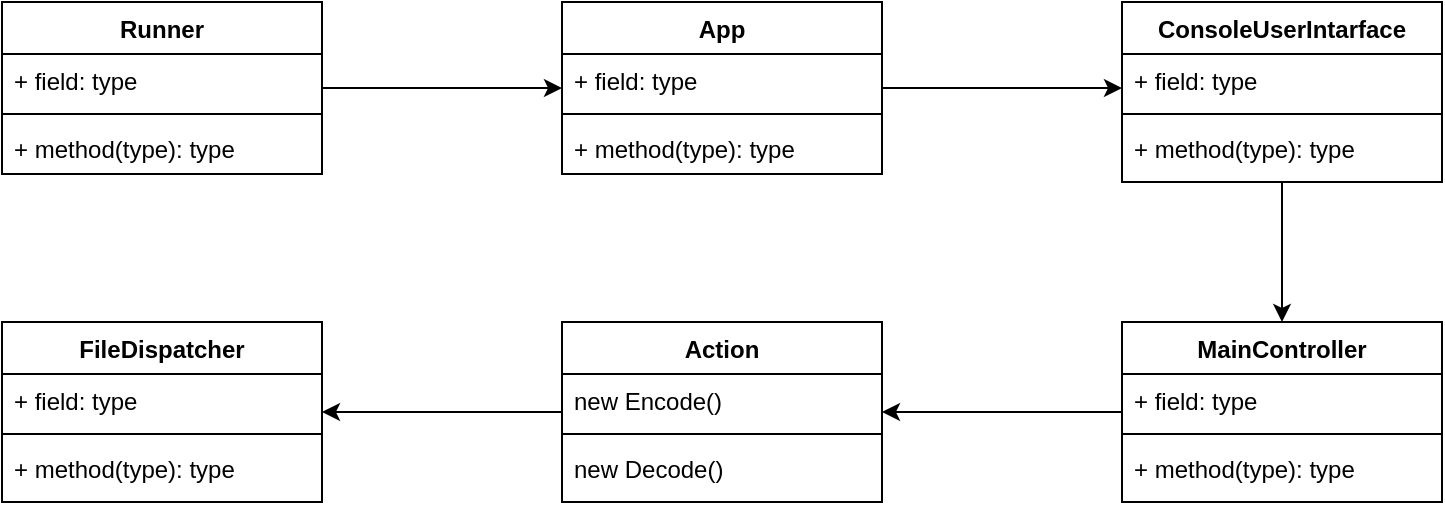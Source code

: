 <mxfile version="24.2.2" type="device">
  <diagram name="Страница — 1" id="YujOe0qk9cHqiH8pu9BH">
    <mxGraphModel dx="1221" dy="618" grid="1" gridSize="10" guides="1" tooltips="1" connect="1" arrows="1" fold="1" page="1" pageScale="1" pageWidth="827" pageHeight="1169" math="0" shadow="0">
      <root>
        <mxCell id="0" />
        <mxCell id="1" parent="0" />
        <mxCell id="iB1iL0QSMlrKqW73zvC8-24" value="" style="edgeStyle=orthogonalEdgeStyle;rounded=0;orthogonalLoop=1;jettySize=auto;html=1;" parent="1" source="iB1iL0QSMlrKqW73zvC8-16" target="iB1iL0QSMlrKqW73zvC8-20" edge="1">
          <mxGeometry relative="1" as="geometry" />
        </mxCell>
        <mxCell id="iB1iL0QSMlrKqW73zvC8-16" value="Runner" style="swimlane;fontStyle=1;align=center;verticalAlign=top;childLayout=stackLayout;horizontal=1;startSize=26;horizontalStack=0;resizeParent=1;resizeParentMax=0;resizeLast=0;collapsible=1;marginBottom=0;whiteSpace=wrap;html=1;" parent="1" vertex="1">
          <mxGeometry x="40" y="40" width="160" height="86" as="geometry" />
        </mxCell>
        <mxCell id="iB1iL0QSMlrKqW73zvC8-17" value="+ field: type" style="text;strokeColor=none;fillColor=none;align=left;verticalAlign=top;spacingLeft=4;spacingRight=4;overflow=hidden;rotatable=0;points=[[0,0.5],[1,0.5]];portConstraint=eastwest;whiteSpace=wrap;html=1;" parent="iB1iL0QSMlrKqW73zvC8-16" vertex="1">
          <mxGeometry y="26" width="160" height="26" as="geometry" />
        </mxCell>
        <mxCell id="iB1iL0QSMlrKqW73zvC8-18" value="" style="line;strokeWidth=1;fillColor=none;align=left;verticalAlign=middle;spacingTop=-1;spacingLeft=3;spacingRight=3;rotatable=0;labelPosition=right;points=[];portConstraint=eastwest;strokeColor=inherit;" parent="iB1iL0QSMlrKqW73zvC8-16" vertex="1">
          <mxGeometry y="52" width="160" height="8" as="geometry" />
        </mxCell>
        <mxCell id="iB1iL0QSMlrKqW73zvC8-19" value="+ method(type): type" style="text;strokeColor=none;fillColor=none;align=left;verticalAlign=top;spacingLeft=4;spacingRight=4;overflow=hidden;rotatable=0;points=[[0,0.5],[1,0.5]];portConstraint=eastwest;whiteSpace=wrap;html=1;" parent="iB1iL0QSMlrKqW73zvC8-16" vertex="1">
          <mxGeometry y="60" width="160" height="26" as="geometry" />
        </mxCell>
        <mxCell id="iB1iL0QSMlrKqW73zvC8-29" value="" style="edgeStyle=orthogonalEdgeStyle;rounded=0;orthogonalLoop=1;jettySize=auto;html=1;" parent="1" source="iB1iL0QSMlrKqW73zvC8-20" target="iB1iL0QSMlrKqW73zvC8-25" edge="1">
          <mxGeometry relative="1" as="geometry">
            <Array as="points">
              <mxPoint x="570" y="83" />
              <mxPoint x="570" y="83" />
            </Array>
          </mxGeometry>
        </mxCell>
        <mxCell id="iB1iL0QSMlrKqW73zvC8-20" value="App" style="swimlane;fontStyle=1;align=center;verticalAlign=top;childLayout=stackLayout;horizontal=1;startSize=26;horizontalStack=0;resizeParent=1;resizeParentMax=0;resizeLast=0;collapsible=1;marginBottom=0;whiteSpace=wrap;html=1;" parent="1" vertex="1">
          <mxGeometry x="320" y="40" width="160" height="86" as="geometry" />
        </mxCell>
        <mxCell id="iB1iL0QSMlrKqW73zvC8-21" value="+ field: type" style="text;strokeColor=none;fillColor=none;align=left;verticalAlign=top;spacingLeft=4;spacingRight=4;overflow=hidden;rotatable=0;points=[[0,0.5],[1,0.5]];portConstraint=eastwest;whiteSpace=wrap;html=1;" parent="iB1iL0QSMlrKqW73zvC8-20" vertex="1">
          <mxGeometry y="26" width="160" height="26" as="geometry" />
        </mxCell>
        <mxCell id="iB1iL0QSMlrKqW73zvC8-22" value="" style="line;strokeWidth=1;fillColor=none;align=left;verticalAlign=middle;spacingTop=-1;spacingLeft=3;spacingRight=3;rotatable=0;labelPosition=right;points=[];portConstraint=eastwest;strokeColor=inherit;" parent="iB1iL0QSMlrKqW73zvC8-20" vertex="1">
          <mxGeometry y="52" width="160" height="8" as="geometry" />
        </mxCell>
        <mxCell id="iB1iL0QSMlrKqW73zvC8-23" value="+ method(type): type" style="text;strokeColor=none;fillColor=none;align=left;verticalAlign=top;spacingLeft=4;spacingRight=4;overflow=hidden;rotatable=0;points=[[0,0.5],[1,0.5]];portConstraint=eastwest;whiteSpace=wrap;html=1;" parent="iB1iL0QSMlrKqW73zvC8-20" vertex="1">
          <mxGeometry y="60" width="160" height="26" as="geometry" />
        </mxCell>
        <mxCell id="44SDNjqpJAybbJ4dGSM7-13" value="" style="edgeStyle=orthogonalEdgeStyle;rounded=0;orthogonalLoop=1;jettySize=auto;html=1;" edge="1" parent="1" source="iB1iL0QSMlrKqW73zvC8-25" target="44SDNjqpJAybbJ4dGSM7-9">
          <mxGeometry relative="1" as="geometry" />
        </mxCell>
        <mxCell id="iB1iL0QSMlrKqW73zvC8-25" value="ConsoleUserIntarface" style="swimlane;fontStyle=1;align=center;verticalAlign=top;childLayout=stackLayout;horizontal=1;startSize=26;horizontalStack=0;resizeParent=1;resizeParentMax=0;resizeLast=0;collapsible=1;marginBottom=0;whiteSpace=wrap;html=1;" parent="1" vertex="1">
          <mxGeometry x="600" y="40" width="160" height="90" as="geometry" />
        </mxCell>
        <mxCell id="iB1iL0QSMlrKqW73zvC8-26" value="+ field: type" style="text;strokeColor=none;fillColor=none;align=left;verticalAlign=top;spacingLeft=4;spacingRight=4;overflow=hidden;rotatable=0;points=[[0,0.5],[1,0.5]];portConstraint=eastwest;whiteSpace=wrap;html=1;" parent="iB1iL0QSMlrKqW73zvC8-25" vertex="1">
          <mxGeometry y="26" width="160" height="26" as="geometry" />
        </mxCell>
        <mxCell id="iB1iL0QSMlrKqW73zvC8-27" value="" style="line;strokeWidth=1;fillColor=none;align=left;verticalAlign=middle;spacingTop=-1;spacingLeft=3;spacingRight=3;rotatable=0;labelPosition=right;points=[];portConstraint=eastwest;strokeColor=inherit;" parent="iB1iL0QSMlrKqW73zvC8-25" vertex="1">
          <mxGeometry y="52" width="160" height="8" as="geometry" />
        </mxCell>
        <mxCell id="iB1iL0QSMlrKqW73zvC8-28" value="+ method(type): type" style="text;strokeColor=none;fillColor=none;align=left;verticalAlign=top;spacingLeft=4;spacingRight=4;overflow=hidden;rotatable=0;points=[[0,0.5],[1,0.5]];portConstraint=eastwest;whiteSpace=wrap;html=1;" parent="iB1iL0QSMlrKqW73zvC8-25" vertex="1">
          <mxGeometry y="60" width="160" height="30" as="geometry" />
        </mxCell>
        <mxCell id="44SDNjqpJAybbJ4dGSM7-18" value="" style="edgeStyle=orthogonalEdgeStyle;rounded=0;orthogonalLoop=1;jettySize=auto;html=1;" edge="1" parent="1" source="44SDNjqpJAybbJ4dGSM7-9" target="44SDNjqpJAybbJ4dGSM7-14">
          <mxGeometry relative="1" as="geometry" />
        </mxCell>
        <mxCell id="44SDNjqpJAybbJ4dGSM7-9" value="MainController" style="swimlane;fontStyle=1;align=center;verticalAlign=top;childLayout=stackLayout;horizontal=1;startSize=26;horizontalStack=0;resizeParent=1;resizeParentMax=0;resizeLast=0;collapsible=1;marginBottom=0;whiteSpace=wrap;html=1;swimlaneLine=1;" vertex="1" parent="1">
          <mxGeometry x="600" y="200" width="160" height="90" as="geometry" />
        </mxCell>
        <mxCell id="44SDNjqpJAybbJ4dGSM7-10" value="+ field: type" style="text;strokeColor=none;fillColor=none;align=left;verticalAlign=top;spacingLeft=4;spacingRight=4;overflow=hidden;rotatable=0;points=[[0,0.5],[1,0.5]];portConstraint=eastwest;whiteSpace=wrap;html=1;" vertex="1" parent="44SDNjqpJAybbJ4dGSM7-9">
          <mxGeometry y="26" width="160" height="26" as="geometry" />
        </mxCell>
        <mxCell id="44SDNjqpJAybbJ4dGSM7-11" value="" style="line;strokeWidth=1;fillColor=none;align=left;verticalAlign=middle;spacingTop=-1;spacingLeft=3;spacingRight=3;rotatable=0;labelPosition=right;points=[];portConstraint=eastwest;strokeColor=inherit;" vertex="1" parent="44SDNjqpJAybbJ4dGSM7-9">
          <mxGeometry y="52" width="160" height="8" as="geometry" />
        </mxCell>
        <mxCell id="44SDNjqpJAybbJ4dGSM7-12" value="+ method(type): type" style="text;strokeColor=none;fillColor=none;align=left;verticalAlign=top;spacingLeft=4;spacingRight=4;overflow=hidden;rotatable=0;points=[[0,0.5],[1,0.5]];portConstraint=eastwest;whiteSpace=wrap;html=1;" vertex="1" parent="44SDNjqpJAybbJ4dGSM7-9">
          <mxGeometry y="60" width="160" height="30" as="geometry" />
        </mxCell>
        <mxCell id="44SDNjqpJAybbJ4dGSM7-23" value="" style="edgeStyle=orthogonalEdgeStyle;rounded=0;orthogonalLoop=1;jettySize=auto;html=1;" edge="1" parent="1" source="44SDNjqpJAybbJ4dGSM7-14" target="44SDNjqpJAybbJ4dGSM7-19">
          <mxGeometry relative="1" as="geometry" />
        </mxCell>
        <mxCell id="44SDNjqpJAybbJ4dGSM7-14" value="Action" style="swimlane;fontStyle=1;align=center;verticalAlign=top;childLayout=stackLayout;horizontal=1;startSize=26;horizontalStack=0;resizeParent=1;resizeParentMax=0;resizeLast=0;collapsible=1;marginBottom=0;whiteSpace=wrap;html=1;" vertex="1" parent="1">
          <mxGeometry x="320" y="200" width="160" height="90" as="geometry" />
        </mxCell>
        <mxCell id="44SDNjqpJAybbJ4dGSM7-15" value="new Encode()" style="text;strokeColor=none;fillColor=none;align=left;verticalAlign=top;spacingLeft=4;spacingRight=4;overflow=hidden;rotatable=0;points=[[0,0.5],[1,0.5]];portConstraint=eastwest;whiteSpace=wrap;html=1;" vertex="1" parent="44SDNjqpJAybbJ4dGSM7-14">
          <mxGeometry y="26" width="160" height="26" as="geometry" />
        </mxCell>
        <mxCell id="44SDNjqpJAybbJ4dGSM7-16" value="" style="line;strokeWidth=1;fillColor=none;align=left;verticalAlign=middle;spacingTop=-1;spacingLeft=3;spacingRight=3;rotatable=0;labelPosition=right;points=[];portConstraint=eastwest;strokeColor=inherit;" vertex="1" parent="44SDNjqpJAybbJ4dGSM7-14">
          <mxGeometry y="52" width="160" height="8" as="geometry" />
        </mxCell>
        <mxCell id="44SDNjqpJAybbJ4dGSM7-17" value="new Decode()" style="text;strokeColor=none;fillColor=none;align=left;verticalAlign=top;spacingLeft=4;spacingRight=4;overflow=hidden;rotatable=0;points=[[0,0.5],[1,0.5]];portConstraint=eastwest;whiteSpace=wrap;html=1;" vertex="1" parent="44SDNjqpJAybbJ4dGSM7-14">
          <mxGeometry y="60" width="160" height="30" as="geometry" />
        </mxCell>
        <mxCell id="44SDNjqpJAybbJ4dGSM7-19" value="FileDispatcher" style="swimlane;fontStyle=1;align=center;verticalAlign=top;childLayout=stackLayout;horizontal=1;startSize=26;horizontalStack=0;resizeParent=1;resizeParentMax=0;resizeLast=0;collapsible=1;marginBottom=0;whiteSpace=wrap;html=1;" vertex="1" parent="1">
          <mxGeometry x="40" y="200" width="160" height="90" as="geometry" />
        </mxCell>
        <mxCell id="44SDNjqpJAybbJ4dGSM7-20" value="+ field: type" style="text;strokeColor=none;fillColor=none;align=left;verticalAlign=top;spacingLeft=4;spacingRight=4;overflow=hidden;rotatable=0;points=[[0,0.5],[1,0.5]];portConstraint=eastwest;whiteSpace=wrap;html=1;" vertex="1" parent="44SDNjqpJAybbJ4dGSM7-19">
          <mxGeometry y="26" width="160" height="26" as="geometry" />
        </mxCell>
        <mxCell id="44SDNjqpJAybbJ4dGSM7-21" value="" style="line;strokeWidth=1;fillColor=none;align=left;verticalAlign=middle;spacingTop=-1;spacingLeft=3;spacingRight=3;rotatable=0;labelPosition=right;points=[];portConstraint=eastwest;strokeColor=inherit;" vertex="1" parent="44SDNjqpJAybbJ4dGSM7-19">
          <mxGeometry y="52" width="160" height="8" as="geometry" />
        </mxCell>
        <mxCell id="44SDNjqpJAybbJ4dGSM7-22" value="+ method(type): type" style="text;strokeColor=none;fillColor=none;align=left;verticalAlign=top;spacingLeft=4;spacingRight=4;overflow=hidden;rotatable=0;points=[[0,0.5],[1,0.5]];portConstraint=eastwest;whiteSpace=wrap;html=1;" vertex="1" parent="44SDNjqpJAybbJ4dGSM7-19">
          <mxGeometry y="60" width="160" height="30" as="geometry" />
        </mxCell>
      </root>
    </mxGraphModel>
  </diagram>
</mxfile>

